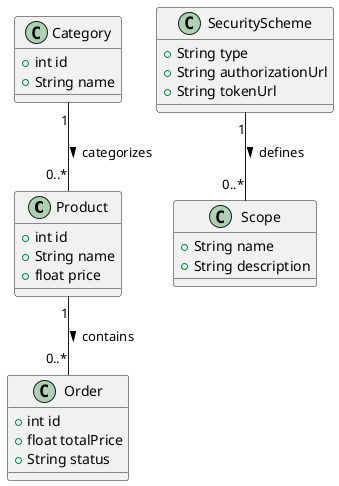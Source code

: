@startuml Eshop

class Product {
    +int id
    +String name
    +float price
}

class Category {
    +int id
    +String name
}

class Order {
    +int id
    +float totalPrice
    +String status
}

class SecurityScheme {
    +String type
    +String authorizationUrl
    +String tokenUrl
}

class Scope {
    +String name
    +String description
}

Product "1" -- "0..*" Order : contains >
Category "1" -- "0..*" Product : categorizes >
SecurityScheme "1" -- "0..*" Scope : defines >

@enduml